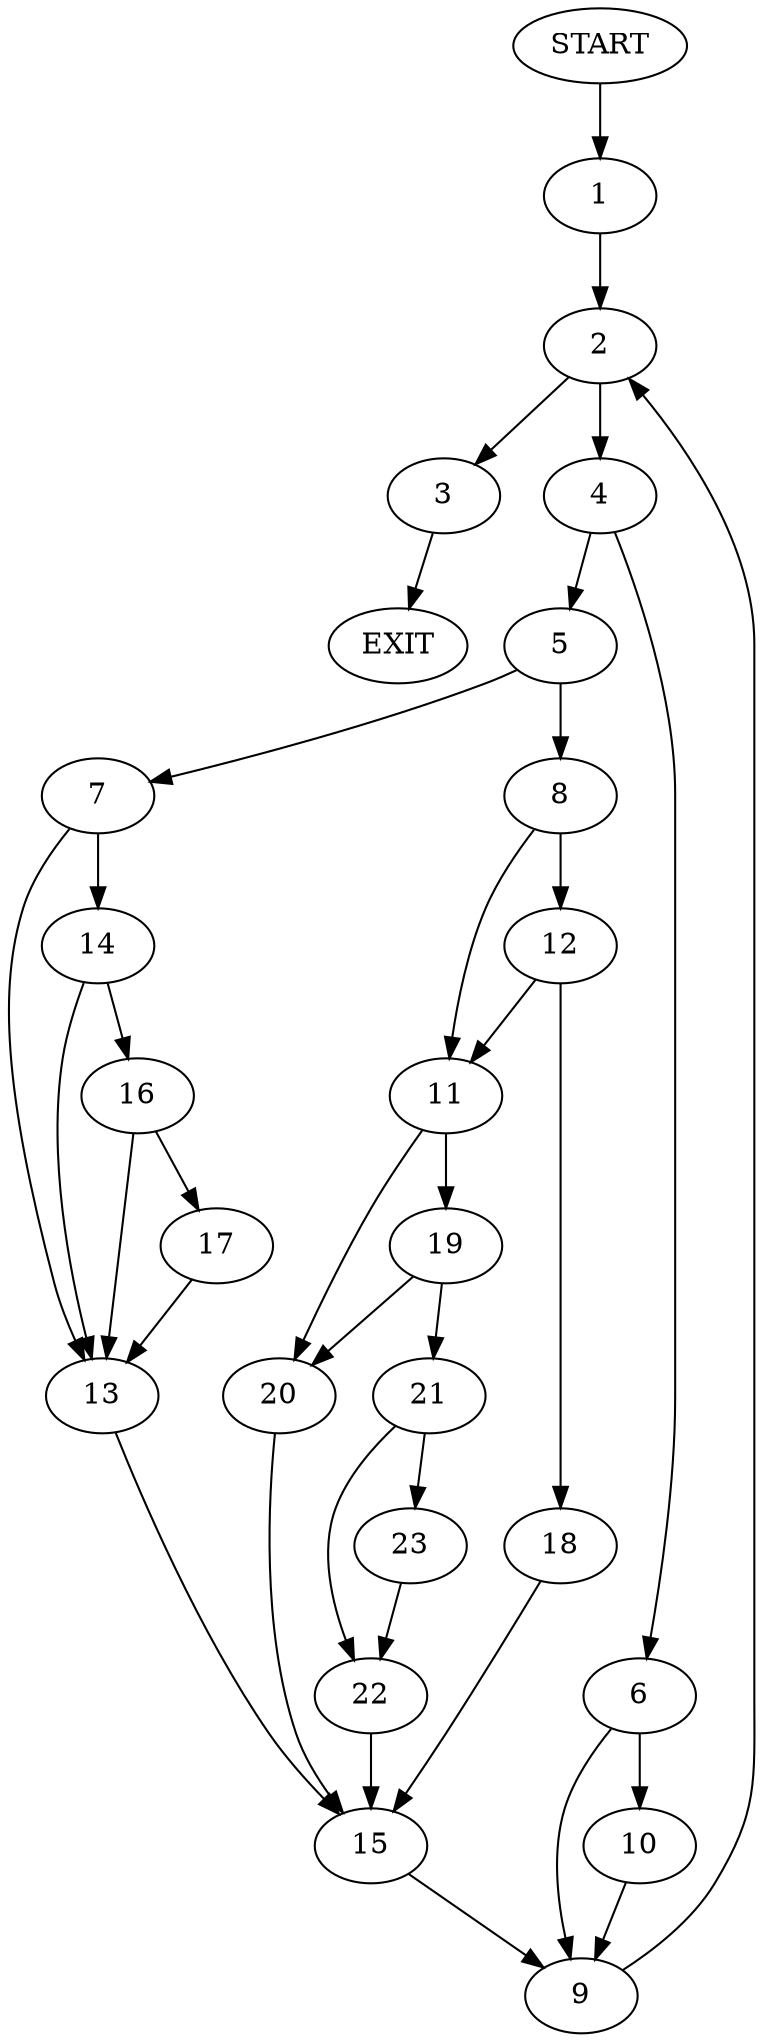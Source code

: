 digraph {
0 [label="START"]
24 [label="EXIT"]
0 -> 1
1 -> 2
2 -> 3
2 -> 4
4 -> 5
4 -> 6
3 -> 24
5 -> 7
5 -> 8
6 -> 9
6 -> 10
8 -> 11
8 -> 12
7 -> 13
7 -> 14
13 -> 15
14 -> 13
14 -> 16
16 -> 13
16 -> 17
17 -> 13
15 -> 9
12 -> 11
12 -> 18
11 -> 19
11 -> 20
18 -> 15
20 -> 15
19 -> 21
19 -> 20
21 -> 22
21 -> 23
22 -> 15
23 -> 22
9 -> 2
10 -> 9
}
